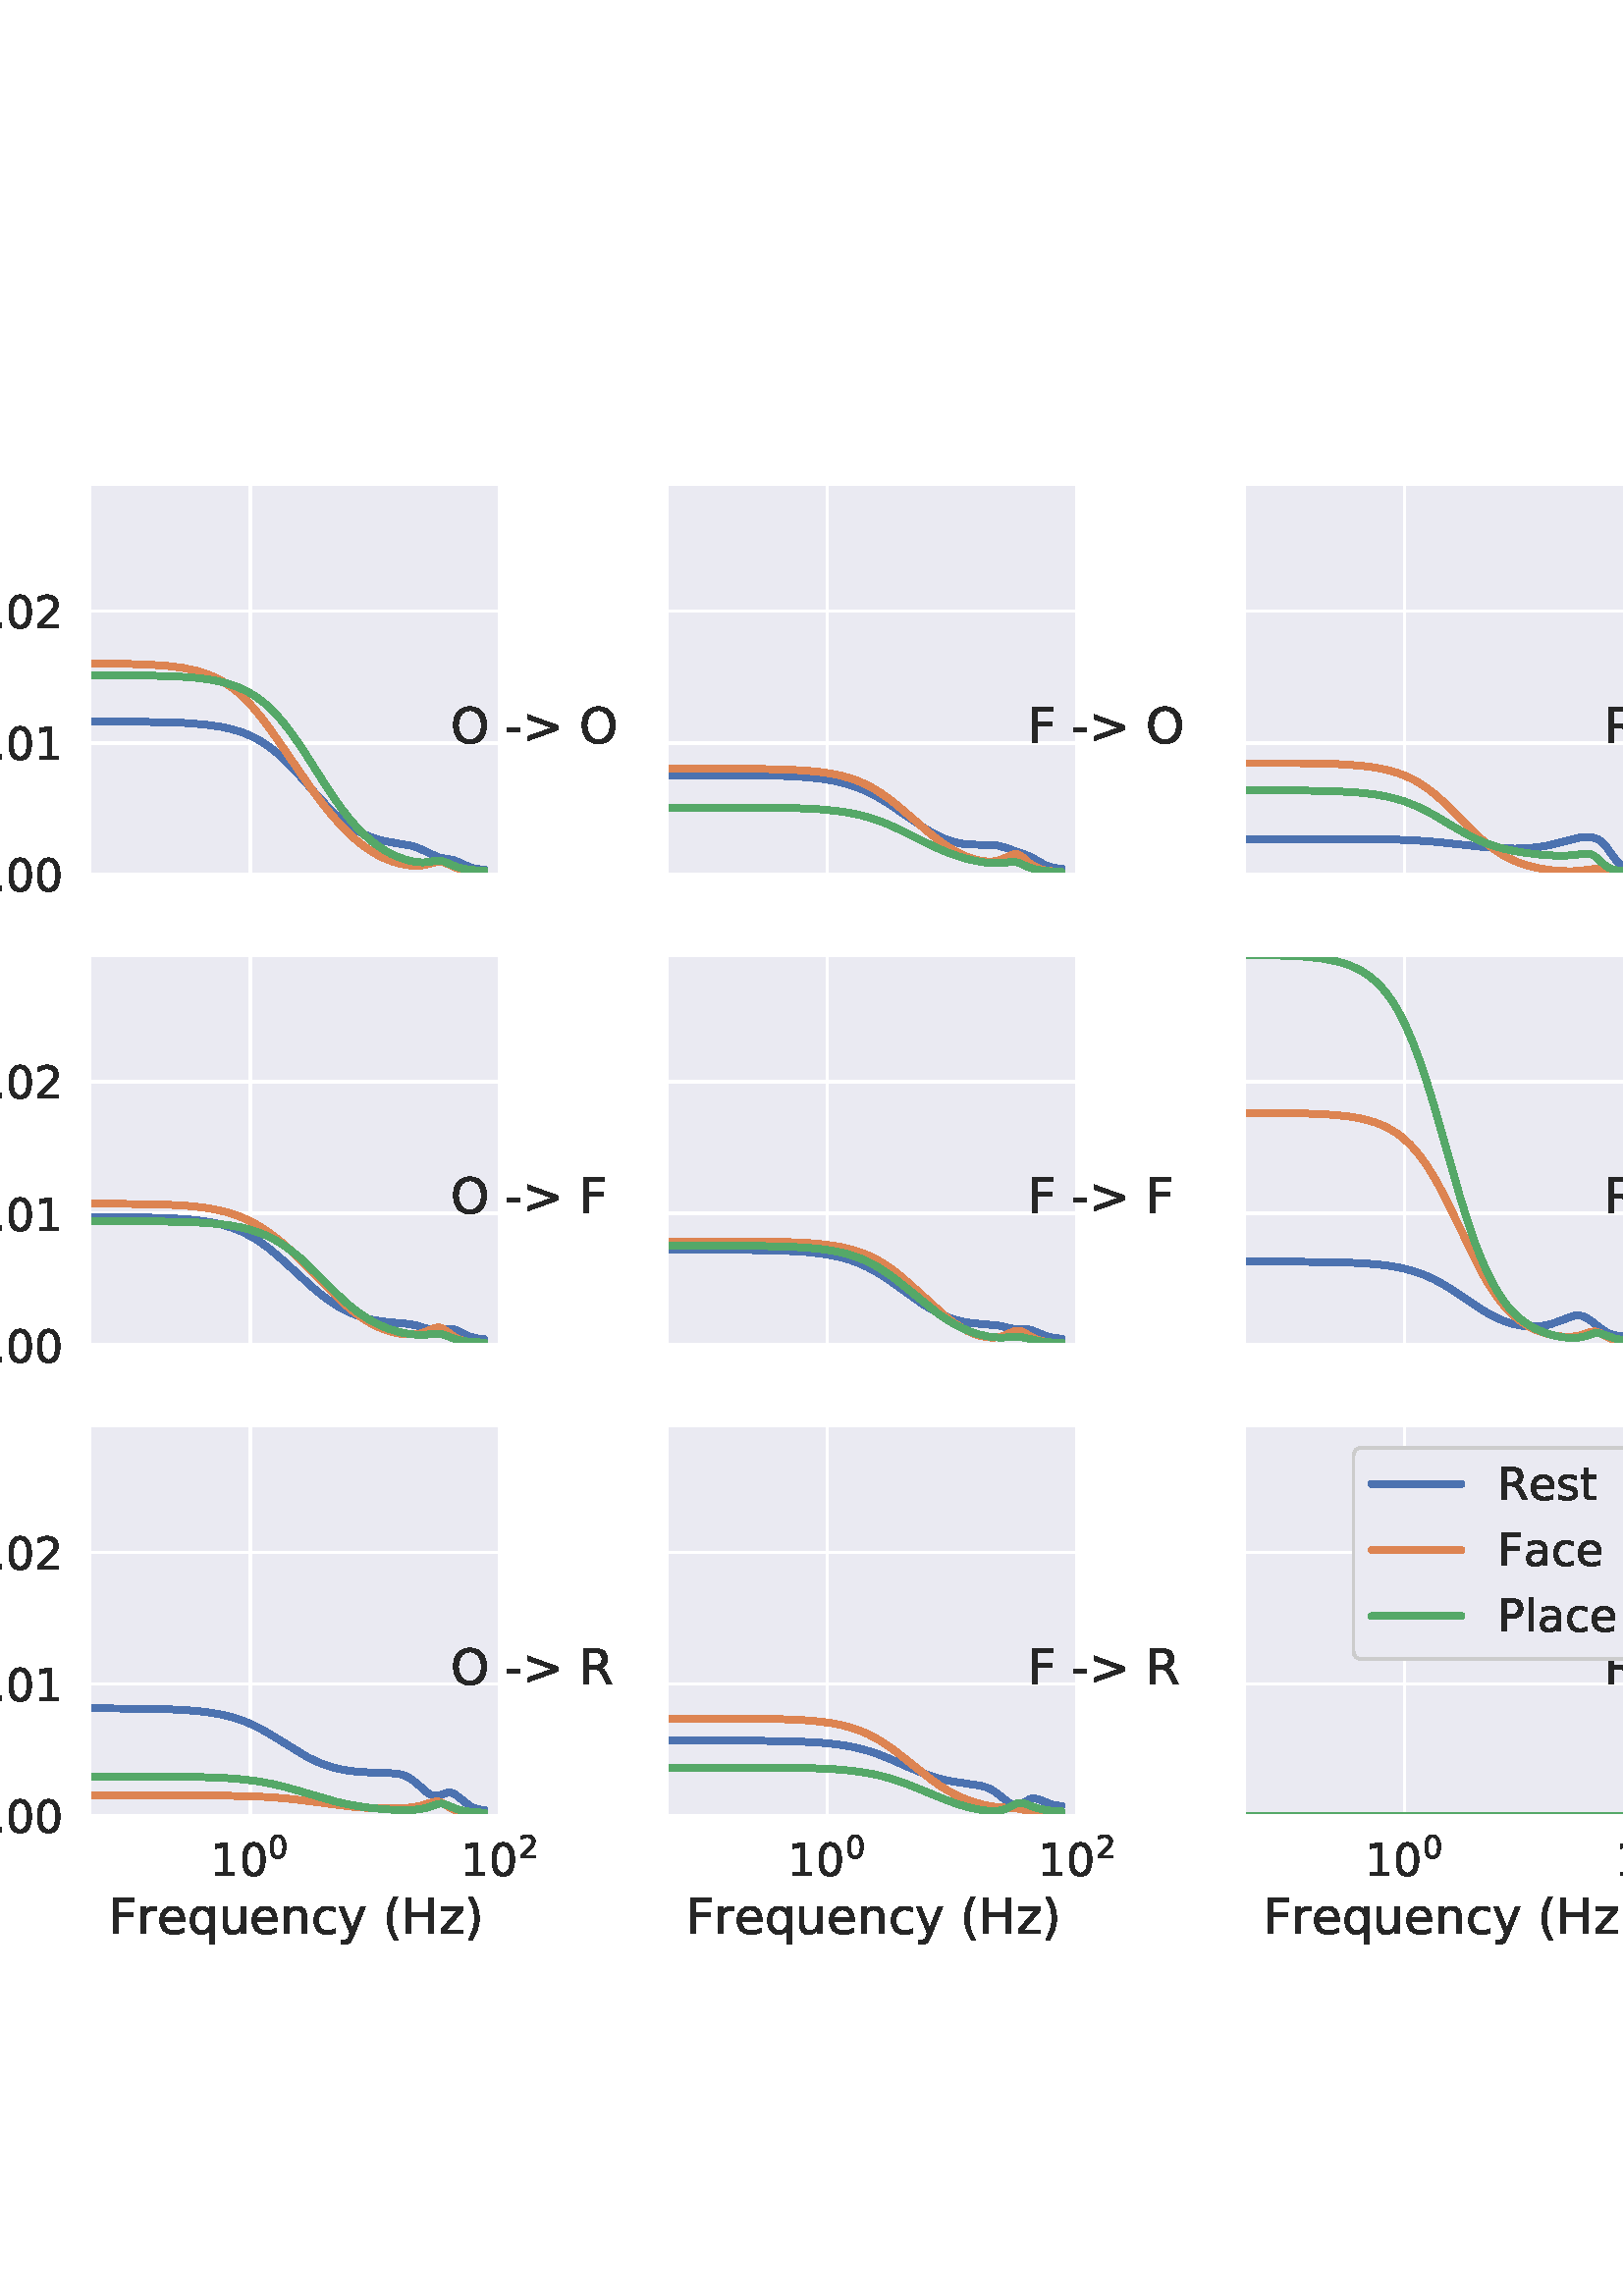 %!PS-Adobe-3.0 EPSF-3.0
%%Orientation: portrait
%%BoundingBox: -54.0 108.0 666.0 684.0
%%EndComments
%%BeginProlog
/mpldict 8 dict def
mpldict begin
/m { moveto } bind def
/l { lineto } bind def
/r { rlineto } bind def
/c { curveto } bind def
/cl { closepath } bind def
/box {
m
1 index 0 r
0 exch r
neg 0 r
cl
} bind def
/clipbox {
box
clip
newpath
} bind def
%!PS-Adobe-3.0 Resource-Font
%%Copyright: Copyright (c) 2003 by Bitstream, Inc. All Rights Reserved. Copyright (c) 2006 by Tavmjong Bah. All Rights Reserved. DejaVu changes are in public domain 
25 dict begin
/_d{bind def}bind def
/_m{moveto}_d
/_l{lineto}_d
/_cl{closepath eofill}_d
/_c{curveto}_d
/_sc{7 -1 roll{setcachedevice}{pop pop pop pop pop pop}ifelse}_d
/_e{exec}_d
/FontName /DejaVuSans def
/PaintType 0 def
/FontMatrix[.001 0 0 .001 0 0]def
/FontBBox[-1021 -463 1793 1232]def
/FontType 3 def
/Encoding [ /space /parenleft /parenright /hyphen /period /zero /one /two /greater /C /F /G /H /O /P /R /S /a /c /e /l /n /p /q /r /s /t /u /y /z ] def
/FontInfo 10 dict dup begin
/FamilyName (DejaVu Sans) def
/FullName (DejaVu Sans) def
/Notice (Copyright (c) 2003 by Bitstream, Inc. All Rights Reserved. Copyright (c) 2006 by Tavmjong Bah. All Rights Reserved. DejaVu changes are in public domain ) def
/Weight (Book) def
/Version (Version 2.35) def
/ItalicAngle 0.0 def
/isFixedPitch false def
/UnderlinePosition -130 def
/UnderlineThickness 90 def
end readonly def
/CharStrings 31 dict dup begin
/.notdef 0 def
/space{318 0 0 0 0 0 _sc
}_d
/parenleft{390 0 86 -131 310 759 _sc
310 759 _m
266 683 234 609 213 536 _c
191 463 181 389 181 314 _c
181 238 191 164 213 91 _c
234 17 266 -56 310 -131 _c
232 -131 _l
183 -54 146 20 122 94 _c
98 168 86 241 86 314 _c
86 386 98 459 122 533 _c
146 607 182 682 232 759 _c
310 759 _l
_cl}_d
/parenright{390 0 80 -131 304 759 _sc
80 759 _m
158 759 _l
206 682 243 607 267 533 _c
291 459 304 386 304 314 _c
304 241 291 168 267 94 _c
243 20 206 -54 158 -131 _c
80 -131 _l
123 -56 155 17 177 91 _c
198 164 209 238 209 314 _c
209 389 198 463 177 536 _c
155 609 123 683 80 759 _c
_cl}_d
/hyphen{361 0 49 234 312 314 _sc
49 314 _m
312 314 _l
312 234 _l
49 234 _l
49 314 _l
_cl}_d
/period{318 0 107 0 210 124 _sc
107 124 _m
210 124 _l
210 0 _l
107 0 _l
107 124 _l
_cl}_d
/zero{636 0 66 -13 570 742 _sc
318 664 _m
267 664 229 639 203 589 _c
177 539 165 464 165 364 _c
165 264 177 189 203 139 _c
229 89 267 64 318 64 _c
369 64 407 89 433 139 _c
458 189 471 264 471 364 _c
471 464 458 539 433 589 _c
407 639 369 664 318 664 _c
318 742 _m
399 742 461 709 505 645 _c
548 580 570 486 570 364 _c
570 241 548 147 505 83 _c
461 19 399 -13 318 -13 _c
236 -13 173 19 130 83 _c
87 147 66 241 66 364 _c
66 486 87 580 130 645 _c
173 709 236 742 318 742 _c
_cl}_d
/one{636 0 110 0 544 729 _sc
124 83 _m
285 83 _l
285 639 _l
110 604 _l
110 694 _l
284 729 _l
383 729 _l
383 83 _l
544 83 _l
544 0 _l
124 0 _l
124 83 _l
_cl}_d
/two{{636 0 73 0 536 742 _sc
192 83 _m
536 83 _l
536 0 _l
73 0 _l
73 83 _l
110 121 161 173 226 239 _c
290 304 331 346 348 365 _c
380 400 402 430 414 455 _c
426 479 433 504 433 528 _c
433 566 419 598 392 622 _c
365 646 330 659 286 659 _c
255 659 222 653 188 643 _c
154 632 117 616 78 594 _c
78 694 _l
118 710 155 722 189 730 _c
223 738 255 742 284 742 _c
}_e{359 742 419 723 464 685 _c
509 647 532 597 532 534 _c
532 504 526 475 515 449 _c
504 422 484 390 454 354 _c
446 344 420 317 376 272 _c
332 227 271 164 192 83 _c
_cl}_e}_d
/greater{838 0 106 46 732 581 _sc
106 492 _m
106 581 _l
732 354 _l
732 273 _l
106 46 _l
106 135 _l
609 313 _l
106 492 _l
_cl}_d
/C{{698 0 56 -13 644 742 _sc
644 673 _m
644 569 _l
610 599 575 622 537 638 _c
499 653 460 661 418 661 _c
334 661 270 635 226 584 _c
182 533 160 460 160 364 _c
160 268 182 194 226 143 _c
270 92 334 67 418 67 _c
460 67 499 74 537 90 _c
575 105 610 128 644 159 _c
644 56 _l
609 32 572 15 534 4 _c
496 -7 455 -13 412 -13 _c
302 -13 215 20 151 87 _c
}_e{87 154 56 246 56 364 _c
56 481 87 573 151 641 _c
215 708 302 742 412 742 _c
456 742 497 736 535 725 _c
573 713 610 696 644 673 _c
_cl}_e}_d
/F{575 0 98 0 517 729 _sc
98 729 _m
517 729 _l
517 646 _l
197 646 _l
197 431 _l
486 431 _l
486 348 _l
197 348 _l
197 0 _l
98 0 _l
98 729 _l
_cl}_d
/G{{775 0 56 -13 693 742 _sc
595 104 _m
595 300 _l
434 300 _l
434 381 _l
693 381 _l
693 68 _l
655 40 613 20 567 7 _c
521 -6 472 -13 420 -13 _c
306 -13 216 20 152 86 _c
88 152 56 245 56 364 _c
56 482 88 575 152 642 _c
216 708 306 742 420 742 _c
467 742 512 736 555 724 _c
598 712 638 695 674 673 _c
674 568 _l
637 598 598 621 557 637 _c
516 653 473 661 428 661 _c
}_e{338 661 271 636 227 586 _c
182 536 160 462 160 364 _c
160 265 182 191 227 141 _c
271 91 338 67 428 67 _c
462 67 493 70 521 76 _c
549 82 573 91 595 104 _c
_cl}_e}_d
/H{752 0 98 0 654 729 _sc
98 729 _m
197 729 _l
197 430 _l
555 430 _l
555 729 _l
654 729 _l
654 0 _l
555 0 _l
555 347 _l
197 347 _l
197 0 _l
98 0 _l
98 729 _l
_cl}_d
/O{787 0 56 -13 731 742 _sc
394 662 _m
322 662 265 635 223 582 _c
181 528 160 456 160 364 _c
160 272 181 199 223 146 _c
265 92 322 66 394 66 _c
465 66 522 92 564 146 _c
606 199 627 272 627 364 _c
627 456 606 528 564 582 _c
522 635 465 662 394 662 _c
394 742 _m
496 742 577 707 639 639 _c
700 571 731 479 731 364 _c
731 248 700 157 639 89 _c
577 21 496 -13 394 -13 _c
291 -13 209 21 148 89 _c
86 157 56 248 56 364 _c
56 479 86 571 148 639 _c
209 707 291 742 394 742 _c
_cl}_d
/P{603 0 98 0 569 729 _sc
197 648 _m
197 374 _l
321 374 _l
367 374 402 385 427 409 _c
452 433 465 467 465 511 _c
465 555 452 588 427 612 _c
402 636 367 648 321 648 _c
197 648 _l
98 729 _m
321 729 _l
402 729 464 710 506 673 _c
548 636 569 582 569 511 _c
569 439 548 384 506 348 _c
464 311 402 293 321 293 _c
197 293 _l
197 0 _l
98 0 _l
98 729 _l
_cl}_d
/R{{695 0 98 0 666 729 _sc
444 342 _m
465 334 486 319 506 296 _c
526 272 546 240 566 199 _c
666 0 _l
560 0 _l
467 187 _l
443 235 419 268 397 284 _c
374 300 343 308 304 308 _c
197 308 _l
197 0 _l
98 0 _l
98 729 _l
321 729 _l
404 729 466 711 507 677 _c
548 642 569 589 569 519 _c
569 473 558 434 537 404 _c
515 374 484 353 444 342 _c
197 648 _m
197 389 _l
321 389 _l
}_e{368 389 404 400 428 422 _c
452 444 465 476 465 519 _c
465 561 452 593 428 615 _c
404 637 368 648 321 648 _c
197 648 _l
_cl}_e}_d
/S{{635 0 66 -13 579 742 _sc
535 705 _m
535 609 _l
497 627 462 640 429 649 _c
395 657 363 662 333 662 _c
279 662 237 651 208 631 _c
179 610 165 580 165 542 _c
165 510 174 485 194 469 _c
213 452 250 439 304 429 _c
364 417 _l
437 403 491 378 526 343 _c
561 307 579 260 579 201 _c
579 130 555 77 508 41 _c
460 5 391 -13 300 -13 _c
265 -13 228 -9 189 -2 _c
}_e{150 5 110 16 69 32 _c
69 134 _l
109 111 148 94 186 83 _c
224 71 262 66 300 66 _c
356 66 399 77 430 99 _c
460 121 476 152 476 194 _c
476 230 465 258 443 278 _c
421 298 385 313 335 323 _c
275 335 _l
201 349 148 372 115 404 _c
82 435 66 478 66 534 _c
66 598 88 649 134 686 _c
179 723 242 742 322 742 _c
356 742 390 739 426 733 _c
461 727 497 717 535 705 _c
}_e{_cl}_e}_d
/a{{613 0 60 -13 522 560 _sc
343 275 _m
270 275 220 266 192 250 _c
164 233 150 205 150 165 _c
150 133 160 107 181 89 _c
202 70 231 61 267 61 _c
317 61 357 78 387 114 _c
417 149 432 196 432 255 _c
432 275 _l
343 275 _l
522 312 _m
522 0 _l
432 0 _l
432 83 _l
411 49 385 25 355 10 _c
325 -5 287 -13 243 -13 _c
187 -13 142 2 109 33 _c
76 64 60 106 60 159 _c
}_e{60 220 80 266 122 298 _c
163 329 224 345 306 345 _c
432 345 _l
432 354 _l
432 395 418 427 391 450 _c
364 472 326 484 277 484 _c
245 484 215 480 185 472 _c
155 464 127 453 100 439 _c
100 522 _l
132 534 164 544 195 550 _c
226 556 256 560 286 560 _c
365 560 424 539 463 498 _c
502 457 522 395 522 312 _c
_cl}_e}_d
/c{{550 0 55 -13 488 560 _sc
488 526 _m
488 442 _l
462 456 437 466 411 473 _c
385 480 360 484 334 484 _c
276 484 230 465 198 428 _c
166 391 150 339 150 273 _c
150 206 166 154 198 117 _c
230 80 276 62 334 62 _c
360 62 385 65 411 72 _c
437 79 462 90 488 104 _c
488 21 _l
462 9 436 0 410 -5 _c
383 -10 354 -13 324 -13 _c
242 -13 176 12 128 64 _c
}_e{79 115 55 185 55 273 _c
55 362 79 432 128 483 _c
177 534 244 560 330 560 _c
358 560 385 557 411 551 _c
437 545 463 537 488 526 _c
_cl}_e}_d
/e{{615 0 55 -13 562 560 _sc
562 296 _m
562 252 _l
149 252 _l
153 190 171 142 205 110 _c
238 78 284 62 344 62 _c
378 62 412 66 444 74 _c
476 82 509 95 541 113 _c
541 28 _l
509 14 476 3 442 -3 _c
408 -9 373 -13 339 -13 _c
251 -13 182 12 131 62 _c
80 112 55 181 55 268 _c
55 357 79 428 127 481 _c
175 533 241 560 323 560 _c
397 560 455 536 498 489 _c
}_e{540 441 562 377 562 296 _c
472 322 _m
471 371 457 410 431 440 _c
404 469 368 484 324 484 _c
274 484 234 469 204 441 _c
174 413 156 373 152 322 _c
472 322 _l
_cl}_e}_d
/l{278 0 94 0 184 760 _sc
94 760 _m
184 760 _l
184 0 _l
94 0 _l
94 760 _l
_cl}_d
/n{634 0 91 0 549 560 _sc
549 330 _m
549 0 _l
459 0 _l
459 327 _l
459 379 448 417 428 443 _c
408 469 378 482 338 482 _c
289 482 251 466 223 435 _c
195 404 181 362 181 309 _c
181 0 _l
91 0 _l
91 547 _l
181 547 _l
181 462 _l
202 494 227 519 257 535 _c
286 551 320 560 358 560 _c
420 560 468 540 500 501 _c
532 462 549 405 549 330 _c
_cl}_d
/p{{635 0 91 -207 580 560 _sc
181 82 _m
181 -207 _l
91 -207 _l
91 547 _l
181 547 _l
181 464 _l
199 496 223 520 252 536 _c
281 552 316 560 356 560 _c
422 560 476 533 518 481 _c
559 428 580 359 580 273 _c
580 187 559 117 518 65 _c
476 13 422 -13 356 -13 _c
316 -13 281 -5 252 10 _c
223 25 199 49 181 82 _c
487 273 _m
487 339 473 390 446 428 _c
418 466 381 485 334 485 _c
}_e{286 485 249 466 222 428 _c
194 390 181 339 181 273 _c
181 207 194 155 222 117 _c
249 79 286 61 334 61 _c
381 61 418 79 446 117 _c
473 155 487 207 487 273 _c
_cl}_e}_d
/q{{635 0 55 -207 544 560 _sc
148 273 _m
148 207 161 155 188 117 _c
215 79 253 61 301 61 _c
348 61 385 79 413 117 _c
440 155 454 207 454 273 _c
454 339 440 390 413 428 _c
385 466 348 485 301 485 _c
253 485 215 466 188 428 _c
161 390 148 339 148 273 _c
454 82 _m
435 49 411 25 382 10 _c
353 -5 319 -13 279 -13 _c
213 -13 159 13 117 65 _c
75 117 55 187 55 273 _c
}_e{55 359 75 428 117 481 _c
159 533 213 560 279 560 _c
319 560 353 552 382 536 _c
411 520 435 496 454 464 _c
454 547 _l
544 547 _l
544 -207 _l
454 -207 _l
454 82 _l
_cl}_e}_d
/r{411 0 91 0 411 560 _sc
411 463 _m
401 469 390 473 378 476 _c
366 478 353 480 339 480 _c
288 480 249 463 222 430 _c
194 397 181 350 181 288 _c
181 0 _l
91 0 _l
91 547 _l
181 547 _l
181 462 _l
199 495 224 520 254 536 _c
284 552 321 560 365 560 _c
371 560 378 559 386 559 _c
393 558 401 557 411 555 _c
411 463 _l
_cl}_d
/s{{521 0 54 -13 472 560 _sc
443 531 _m
443 446 _l
417 458 391 468 364 475 _c
336 481 308 485 279 485 _c
234 485 200 478 178 464 _c
156 450 145 430 145 403 _c
145 382 153 366 169 354 _c
185 342 217 330 265 320 _c
296 313 _l
360 299 405 279 432 255 _c
458 230 472 195 472 151 _c
472 100 452 60 412 31 _c
372 1 316 -13 246 -13 _c
216 -13 186 -10 154 -5 _c
}_e{122 0 89 8 54 20 _c
54 113 _l
87 95 120 82 152 74 _c
184 65 216 61 248 61 _c
290 61 323 68 346 82 _c
368 96 380 117 380 144 _c
380 168 371 187 355 200 _c
339 213 303 226 247 238 _c
216 245 _l
160 257 119 275 95 299 _c
70 323 58 356 58 399 _c
58 450 76 490 112 518 _c
148 546 200 560 268 560 _c
301 560 332 557 362 552 _c
391 547 418 540 443 531 _c
}_e{_cl}_e}_d
/t{392 0 27 0 368 702 _sc
183 702 _m
183 547 _l
368 547 _l
368 477 _l
183 477 _l
183 180 _l
183 135 189 106 201 94 _c
213 81 238 75 276 75 _c
368 75 _l
368 0 _l
276 0 _l
206 0 158 13 132 39 _c
106 65 93 112 93 180 _c
93 477 _l
27 477 _l
27 547 _l
93 547 _l
93 702 _l
183 702 _l
_cl}_d
/u{634 0 85 -13 543 560 _sc
85 216 _m
85 547 _l
175 547 _l
175 219 _l
175 167 185 129 205 103 _c
225 77 255 64 296 64 _c
344 64 383 79 411 110 _c
439 141 453 183 453 237 _c
453 547 _l
543 547 _l
543 0 _l
453 0 _l
453 84 _l
431 50 405 26 377 10 _c
348 -5 315 -13 277 -13 _c
214 -13 166 6 134 45 _c
101 83 85 140 85 216 _c
311 560 _m
311 560 _l
_cl}_d
/y{592 0 30 -207 562 547 _sc
322 -50 _m
296 -114 271 -157 247 -177 _c
223 -197 191 -207 151 -207 _c
79 -207 _l
79 -132 _l
132 -132 _l
156 -132 175 -126 189 -114 _c
203 -102 218 -75 235 -31 _c
251 9 _l
30 547 _l
125 547 _l
296 119 _l
467 547 _l
562 547 _l
322 -50 _l
_cl}_d
/z{525 0 43 0 482 547 _sc
55 547 _m
482 547 _l
482 465 _l
144 72 _l
482 72 _l
482 0 _l
43 0 _l
43 82 _l
381 475 _l
55 475 _l
55 547 _l
_cl}_d
end readonly def

/BuildGlyph
 {exch begin
 CharStrings exch
 2 copy known not{pop /.notdef}if
 true 3 1 roll get exec
 end}_d

/BuildChar {
 1 index /Encoding get exch get
 1 index /BuildGlyph get exec
}_d

FontName currentdict end definefont pop
end
%%EndProlog
mpldict begin
-54 108 translate
720 576 0 0 clipbox
gsave
0 0 m
720 0 l
720 576 l
0 576 l
cl
1.000 setgray
fill
grestore
gsave
86.715 413.31 m
238.477 413.31 l
238.477 556.56 l
86.715 556.56 l
cl
0.918 0.918 0.949 setrgbcolor
fill
grestore
1.000 setlinewidth
1 setlinejoin
1 setlinecap
[] 0 setdash
1.000 setgray
gsave
151.8 143.2 86.72 413.3 clipbox
145.662 413.31 m
145.662 556.56 l
stroke
grestore
gsave
151.8 143.2 86.72 413.3 clipbox
237.324 413.31 m
237.324 556.56 l
stroke
grestore
gsave
151.8 143.2 86.72 413.3 clipbox
86.715 413.31 m
238.477 413.31 l
stroke
grestore
0.150 setgray
/DejaVuSans findfont
16.500 scalefont
setfont
gsave
40.465 407.044 translate
0.0 rotate
0.0 0.0 m /zero glyphshow
10.498 0.0 m /period glyphshow
15.743 0.0 m /zero glyphshow
26.24 0.0 m /zero glyphshow
grestore
1.000 setgray
gsave
151.8 143.2 86.72 413.3 clipbox
86.715 461.609 m
238.477 461.609 l
stroke
grestore
0.150 setgray
gsave
40.465 455.344 translate
0.0 rotate
0.0 0.0 m /zero glyphshow
10.498 0.0 m /period glyphshow
15.743 0.0 m /zero glyphshow
26.24 0.0 m /one glyphshow
grestore
1.000 setgray
gsave
151.8 143.2 86.72 413.3 clipbox
86.715 509.908 m
238.477 509.908 l
stroke
grestore
0.150 setgray
gsave
40.465 503.643 translate
0.0 rotate
0.0 0.0 m /zero glyphshow
10.498 0.0 m /period glyphshow
15.743 0.0 m /zero glyphshow
26.24 0.0 m /two glyphshow
grestore
/DejaVuSans findfont
18.000 scalefont
setfont
gsave
32.715 431.662 translate
90.0 rotate
0.0 0.0 m /S glyphshow
11.426 0.0 m /p glyphshow
22.852 0.0 m /e glyphshow
33.926 0.0 m /c glyphshow
43.822 0.0 m /t glyphshow
50.88 0.0 m /r glyphshow
58.28 0.0 m /a glyphshow
69.311 0.0 m /l glyphshow
74.312 0.0 m /space glyphshow
80.033 0.0 m /G glyphshow
93.981 0.0 m /C glyphshow
grestore
2.500 setlinewidth
0.298 0.447 0.690 setrgbcolor
gsave
151.8 143.2 86.72 413.3 clipbox
-1 469.397 m
107.41 469.302 l
121.206 468.929 l
129.277 468.321 l
135.003 467.502 l
139.444 466.498 l
143.073 465.338 l
146.142 464.055 l
148.799 462.678 l
151.144 461.235 l
154.212 459.003 l
156.87 456.751 l
159.938 453.808 l
163.208 450.341 l
169.382 443.354 l
173.735 438.596 l
176.701 435.657 l
179.549 433.155 l
182.041 431.256 l
184.463 429.675 l
186.991 428.301 l
189.557 427.177 l
192.114 426.303 l
194.878 425.599 l
198.156 425.011 l
204.673 423.92 l
206.673 423.305 l
208.674 422.449 l
214.766 419.605 l
216.373 419.279 l
220.161 418.639 l
221.688 418.036 l
226.54 415.925 l
228.426 415.458 l
230.377 415.204 l
231.579 415.159 l
231.579 415.159 l
stroke
grestore
0.867 0.518 0.322 setrgbcolor
gsave
151.8 143.2 86.72 413.3 clipbox
-1 490.715 m
93.613 490.715 l
107.41 490.379 l
115.48 489.83 l
121.206 489.08 l
125.648 488.15 l
129.277 487.059 l
132.345 485.832 l
135.003 484.492 l
137.347 483.063 l
139.444 481.567 l
141.341 480.026 l
144.667 476.876 l
147.515 473.732 l
150.006 470.674 l
153.241 466.351 l
157.682 459.985 l
168.009 444.991 l
172.26 439.294 l
175.761 434.972 l
179.011 431.317 l
182.041 428.259 l
184.873 425.719 l
187.531 423.626 l
190.189 421.814 l
192.808 420.298 l
195.363 419.069 l
197.946 418.069 l
200.512 417.309 l
203.03 416.79 l
205.411 416.526 l
207.472 416.513 l
209.339 416.719 l
211.155 417.153 l
214.811 418.143 l
215.78 418.092 l
216.786 417.813 l
218.205 417.162 l
221.104 415.81 l
222.986 415.216 l
225.14 414.779 l
227.825 414.47 l
231.067 414.326 l
231.579 414.323 l
231.579 414.323 l
stroke
grestore
0.333 0.659 0.408 setrgbcolor
gsave
151.8 143.2 86.72 413.3 clipbox
-1 486.401 m
93.613 486.401 l
107.41 486.281 l
115.48 486.083 l
121.206 485.808 l
125.648 485.459 l
129.277 485.039 l
132.345 484.551 l
135.003 484.0 l
137.347 483.389 l
141.341 482.009 l
144.667 480.448 l
147.515 478.746 l
150.006 476.94 l
152.22 475.061 l
154.212 473.141 l
156.87 470.233 l
159.214 467.351 l
161.964 463.627 l
165.486 458.425 l
171.479 449.022 l
176.079 441.976 l
179.282 437.447 l
182.041 433.9 l
184.669 430.862 l
187.173 428.293 l
189.717 426.005 l
192.255 424.032 l
194.755 422.375 l
197.304 420.955 l
199.853 419.791 l
202.367 418.881 l
204.823 418.225 l
207.076 417.853 l
209.04 417.748 l
210.882 417.875 l
213.505 418.33 l
214.901 418.444 l
215.994 418.313 l
217.19 417.933 l
219.53 416.88 l
221.656 416.054 l
223.721 415.497 l
226.136 415.083 l
229.076 414.813 l
231.579 414.74 l
231.579 414.74 l
stroke
grestore
1.250 setlinewidth
0 setlinejoin
2 setlinecap
[] 0 setdash
1.000 setgray
gsave
86.715 413.31 m
86.715 556.56 l
stroke
grestore
gsave
238.477 413.31 m
238.477 556.56 l
stroke
grestore
gsave
86.715 413.31 m
238.477 413.31 l
stroke
grestore
gsave
86.715 556.56 m
238.477 556.56 l
stroke
grestore
0.150 setgray
gsave
219.086 461.609 translate
0.0 rotate
0.0 0.0 m /O glyphshow
14.168 0.0 m /space glyphshow
19.89 0.0 m /hyphen glyphshow
26.385 0.0 m /greater glyphshow
41.467 0.0 m /space glyphshow
47.188 0.0 m /O glyphshow
grestore
gsave
219.086 461.609 translate
0.0 rotate
0.0 0.0 m /O glyphshow
14.168 0.0 m /space glyphshow
19.89 0.0 m /hyphen glyphshow
26.385 0.0 m /greater glyphshow
41.467 0.0 m /space glyphshow
47.188 0.0 m /O glyphshow
grestore
gsave
219.086 461.609 translate
0.0 rotate
0.0 0.0 m /O glyphshow
14.168 0.0 m /space glyphshow
19.89 0.0 m /hyphen glyphshow
26.385 0.0 m /greater glyphshow
41.467 0.0 m /space glyphshow
47.188 0.0 m /O glyphshow
grestore
gsave
298.373 413.31 m
450.134 413.31 l
450.134 556.56 l
298.373 556.56 l
cl
0.918 0.918 0.949 setrgbcolor
fill
grestore
1.000 setlinewidth
1 setlinejoin
1 setlinecap
[] 0 setdash
1.000 setgray
gsave
151.8 143.2 298.4 413.3 clipbox
357.319 413.31 m
357.319 556.56 l
stroke
grestore
gsave
151.8 143.2 298.4 413.3 clipbox
448.982 413.31 m
448.982 556.56 l
stroke
grestore
gsave
151.8 143.2 298.4 413.3 clipbox
298.373 413.31 m
450.134 413.31 l
stroke
grestore
gsave
151.8 143.2 298.4 413.3 clipbox
298.373 461.609 m
450.134 461.609 l
stroke
grestore
gsave
151.8 143.2 298.4 413.3 clipbox
298.373 509.908 m
450.134 509.908 l
stroke
grestore
2.500 setlinewidth
0.298 0.447 0.690 setrgbcolor
gsave
151.8 143.2 298.4 413.3 clipbox
-1 449.815 m
327.138 449.736 l
340.934 449.474 l
349.005 449.049 l
354.731 448.479 l
359.172 447.785 l
362.801 446.991 l
365.87 446.119 l
369.34 444.874 l
372.294 443.576 l
375.46 441.934 l
378.695 440.007 l
382.734 437.32 l
393.698 429.827 l
396.733 428.105 l
399.541 426.765 l
402.155 425.766 l
404.601 425.062 l
407.021 424.588 l
409.498 424.324 l
412.353 424.252 l
418.125 424.192 l
420.085 423.876 l
422.207 423.295 l
426.693 421.756 l
431.784 419.884 l
433.473 418.92 l
436.798 416.963 l
438.471 416.285 l
440.197 415.828 l
442.034 415.57 l
443.236 415.521 l
443.236 415.521 l
stroke
grestore
0.867 0.518 0.322 setrgbcolor
gsave
151.8 143.2 298.4 413.3 clipbox
-1 452.2 m
327.138 452.126 l
340.934 451.88 l
349.005 451.477 l
354.731 450.931 l
359.172 450.255 l
362.801 449.469 l
365.87 448.59 l
368.527 447.639 l
371.596 446.288 l
374.253 444.88 l
377.143 443.091 l
380.134 440.965 l
383.531 438.266 l
388.359 434.095 l
395.273 428.121 l
398.83 425.356 l
401.847 423.286 l
404.601 421.658 l
407.259 420.349 l
409.709 419.384 l
412.076 418.686 l
414.275 418.26 l
416.331 418.085 l
418.194 418.148 l
419.834 418.418 l
421.408 418.899 l
423.135 419.671 l
425.45 420.707 l
426.333 420.846 l
427.09 420.747 l
427.863 420.422 l
428.808 419.767 l
431.009 417.847 l
432.53 416.719 l
433.974 415.928 l
435.551 415.326 l
437.406 414.866 l
439.693 414.537 l
442.463 414.369 l
443.236 414.36 l
443.236 414.36 l
stroke
grestore
0.333 0.659 0.408 setrgbcolor
gsave
151.8 143.2 298.4 413.3 clipbox
-1 437.946 m
332.864 437.866 l
346.66 437.614 l
354.731 437.211 l
360.457 436.675 l
364.898 436.034 l
368.527 435.312 l
372.294 434.336 l
376.037 433.113 l
379.666 431.686 l
383.917 429.758 l
390.394 426.523 l
396.933 423.332 l
401.215 421.493 l
405.003 420.108 l
408.522 419.053 l
411.983 418.248 l
415.171 417.731 l
417.988 417.49 l
420.454 417.493 l
422.974 417.728 l
425.545 417.948 l
426.737 417.812 l
427.947 417.433 l
430.052 416.471 l
432.093 415.654 l
434.036 415.127 l
436.363 414.738 l
439.435 414.461 l
443.217 414.347 l
443.236 414.347 l
443.236 414.347 l
stroke
grestore
1.250 setlinewidth
0 setlinejoin
2 setlinecap
[] 0 setdash
1.000 setgray
gsave
298.373 413.31 m
298.373 556.56 l
stroke
grestore
gsave
450.134 413.31 m
450.134 556.56 l
stroke
grestore
gsave
298.373 413.31 m
450.134 413.31 l
stroke
grestore
gsave
298.373 556.56 m
450.134 556.56 l
stroke
grestore
0.150 setgray
gsave
430.744 461.609 translate
0.0 rotate
0.0 0.0 m /F glyphshow
10.354 0.0 m /space glyphshow
16.075 0.0 m /hyphen glyphshow
22.57 0.0 m /greater glyphshow
37.652 0.0 m /space glyphshow
43.374 0.0 m /O glyphshow
grestore
gsave
430.744 461.609 translate
0.0 rotate
0.0 0.0 m /F glyphshow
10.354 0.0 m /space glyphshow
16.075 0.0 m /hyphen glyphshow
22.57 0.0 m /greater glyphshow
37.652 0.0 m /space glyphshow
43.374 0.0 m /O glyphshow
grestore
gsave
430.744 461.609 translate
0.0 rotate
0.0 0.0 m /F glyphshow
10.354 0.0 m /space glyphshow
16.075 0.0 m /hyphen glyphshow
22.57 0.0 m /greater glyphshow
37.652 0.0 m /space glyphshow
43.374 0.0 m /O glyphshow
grestore
gsave
510.03 413.31 m
661.792 413.31 l
661.792 556.56 l
510.03 556.56 l
cl
0.918 0.918 0.949 setrgbcolor
fill
grestore
1.000 setlinewidth
1 setlinejoin
1 setlinecap
[] 0 setdash
1.000 setgray
gsave
151.8 143.2 510 413.3 clipbox
568.977 413.31 m
568.977 556.56 l
stroke
grestore
gsave
151.8 143.2 510 413.3 clipbox
660.639 413.31 m
660.639 556.56 l
stroke
grestore
gsave
151.8 143.2 510 413.3 clipbox
510.03 413.31 m
661.792 413.31 l
stroke
grestore
gsave
151.8 143.2 510 413.3 clipbox
510.03 461.609 m
661.792 461.609 l
stroke
grestore
gsave
151.8 143.2 510 413.3 clipbox
510.03 509.908 m
661.792 509.908 l
stroke
grestore
2.500 setlinewidth
0.298 0.447 0.690 setrgbcolor
gsave
151.8 143.2 510 413.3 clipbox
-1 426.484 m
552.592 426.39 l
564.656 426.177 l
573.321 425.808 l
580.185 425.301 l
588.255 424.454 l
599.708 423.226 l
605.12 422.891 l
609.75 422.822 l
613.965 422.979 l
617.695 423.337 l
621.049 423.876 l
624.374 424.638 l
633.412 426.894 l
635.526 427.035 l
637.39 426.946 l
638.792 426.671 l
639.895 426.239 l
640.902 425.606 l
641.897 424.711 l
643.023 423.386 l
644.907 420.749 l
646.687 418.411 l
647.966 417.088 l
649.194 416.13 l
650.472 415.417 l
651.855 414.907 l
653.359 414.59 l
654.894 414.482 l
654.894 414.482 l
stroke
grestore
0.867 0.518 0.322 setrgbcolor
gsave
151.8 143.2 510 413.3 clipbox
-1 454.216 m
530.725 454.132 l
544.521 453.801 l
552.592 453.262 l
558.318 452.53 l
562.759 451.628 l
566.388 450.58 l
569.457 449.413 l
572.114 448.155 l
574.459 446.831 l
577.527 444.775 l
580.185 442.696 l
583.253 439.982 l
587.118 436.204 l
595.954 427.379 l
599.076 424.654 l
601.774 422.586 l
604.396 420.851 l
606.931 419.429 l
609.562 418.203 l
612.385 417.141 l
615.429 416.248 l
618.678 415.536 l
622.287 414.982 l
626.099 414.626 l
629.714 414.505 l
632.713 414.618 l
635.319 414.939 l
638.748 415.387 l
640.182 415.298 l
642.157 414.917 l
645.508 414.288 l
648.509 413.981 l
652.61 413.799 l
654.894 413.774 l
654.894 413.774 l
stroke
grestore
0.333 0.659 0.408 setrgbcolor
gsave
151.8 143.2 510 413.3 clipbox
-1 444.217 m
530.725 444.138 l
544.521 443.825 l
552.592 443.322 l
558.318 442.653 l
562.759 441.847 l
566.388 440.938 l
569.457 439.956 l
573.321 438.415 l
576.556 436.863 l
580.185 434.88 l
587.118 430.739 l
591.792 428.075 l
595.575 426.191 l
598.752 424.85 l
602.052 423.697 l
605.589 422.71 l
609.371 421.894 l
613.659 421.203 l
618.678 420.628 l
623.641 420.28 l
627.533 420.218 l
630.524 420.383 l
633.583 420.789 l
635.832 421.022 l
636.916 420.91 l
637.807 420.6 l
638.704 420.053 l
639.854 419.063 l
642.558 416.632 l
643.818 415.856 l
645.162 415.29 l
646.775 414.86 l
648.907 414.536 l
651.945 414.317 l
654.894 414.254 l
654.894 414.254 l
stroke
grestore
1.250 setlinewidth
0 setlinejoin
2 setlinecap
[] 0 setdash
1.000 setgray
gsave
510.03 413.31 m
510.03 556.56 l
stroke
grestore
gsave
661.792 413.31 m
661.792 556.56 l
stroke
grestore
gsave
510.03 413.31 m
661.792 413.31 l
stroke
grestore
gsave
510.03 556.56 m
661.792 556.56 l
stroke
grestore
0.150 setgray
gsave
642.401 461.609 translate
0.0 rotate
0.0 0.0 m /R glyphshow
12.507 0.0 m /space glyphshow
18.229 0.0 m /hyphen glyphshow
24.724 0.0 m /greater glyphshow
39.806 0.0 m /space glyphshow
45.527 0.0 m /O glyphshow
grestore
gsave
642.401 461.609 translate
0.0 rotate
0.0 0.0 m /R glyphshow
12.507 0.0 m /space glyphshow
18.229 0.0 m /hyphen glyphshow
24.724 0.0 m /greater glyphshow
39.806 0.0 m /space glyphshow
45.527 0.0 m /O glyphshow
grestore
gsave
642.401 461.609 translate
0.0 rotate
0.0 0.0 m /R glyphshow
12.507 0.0 m /space glyphshow
18.229 0.0 m /hyphen glyphshow
24.724 0.0 m /greater glyphshow
39.806 0.0 m /space glyphshow
45.527 0.0 m /O glyphshow
grestore
gsave
86.715 240.72 m
238.477 240.72 l
238.477 383.97 l
86.715 383.97 l
cl
0.918 0.918 0.949 setrgbcolor
fill
grestore
1.000 setlinewidth
1 setlinejoin
1 setlinecap
[] 0 setdash
1.000 setgray
gsave
151.8 143.2 86.72 240.7 clipbox
145.662 240.72 m
145.662 383.97 l
stroke
grestore
gsave
151.8 143.2 86.72 240.7 clipbox
237.324 240.72 m
237.324 383.97 l
stroke
grestore
gsave
151.8 143.2 86.72 240.7 clipbox
86.715 240.72 m
238.477 240.72 l
stroke
grestore
0.150 setgray
/DejaVuSans findfont
16.500 scalefont
setfont
gsave
40.465 234.454 translate
0.0 rotate
0.0 0.0 m /zero glyphshow
10.498 0.0 m /period glyphshow
15.743 0.0 m /zero glyphshow
26.24 0.0 m /zero glyphshow
grestore
1.000 setgray
gsave
151.8 143.2 86.72 240.7 clipbox
86.715 289.019 m
238.477 289.019 l
stroke
grestore
0.150 setgray
gsave
40.465 282.754 translate
0.0 rotate
0.0 0.0 m /zero glyphshow
10.498 0.0 m /period glyphshow
15.743 0.0 m /zero glyphshow
26.24 0.0 m /one glyphshow
grestore
1.000 setgray
gsave
151.8 143.2 86.72 240.7 clipbox
86.715 337.318 m
238.477 337.318 l
stroke
grestore
0.150 setgray
gsave
40.465 331.053 translate
0.0 rotate
0.0 0.0 m /zero glyphshow
10.498 0.0 m /period glyphshow
15.743 0.0 m /zero glyphshow
26.24 0.0 m /two glyphshow
grestore
/DejaVuSans findfont
18.000 scalefont
setfont
gsave
32.715 259.072 translate
90.0 rotate
0.0 0.0 m /S glyphshow
11.426 0.0 m /p glyphshow
22.852 0.0 m /e glyphshow
33.926 0.0 m /c glyphshow
43.822 0.0 m /t glyphshow
50.88 0.0 m /r glyphshow
58.28 0.0 m /a glyphshow
69.311 0.0 m /l glyphshow
74.312 0.0 m /space glyphshow
80.033 0.0 m /G glyphshow
93.981 0.0 m /C glyphshow
grestore
2.500 setlinewidth
0.298 0.447 0.690 setrgbcolor
gsave
151.8 143.2 86.72 240.7 clipbox
-1 287.671 m
93.613 287.671 l
107.41 287.533 l
115.48 287.306 l
121.206 286.993 l
125.648 286.599 l
129.277 286.13 l
132.345 285.593 l
135.003 284.996 l
139.444 283.65 l
143.073 282.153 l
146.142 280.563 l
148.799 278.929 l
152.22 276.479 l
156.023 273.353 l
160.637 269.174 l
168.477 261.982 l
171.873 259.163 l
175.108 256.774 l
177.89 254.987 l
180.584 253.504 l
183.398 252.215 l
186.247 251.167 l
189.07 250.363 l
192.114 249.727 l
195.483 249.255 l
200.232 248.846 l
204.141 248.434 l
206.536 247.955 l
209.22 247.171 l
212.159 246.353 l
213.697 246.159 l
215.169 246.201 l
217.11 246.513 l
218.842 246.721 l
219.953 246.631 l
221.071 246.312 l
222.532 245.641 l
226.008 243.972 l
227.801 243.406 l
229.641 243.059 l
231.501 242.932 l
231.579 242.931 l
231.579 242.931 l
stroke
grestore
0.867 0.518 0.322 setrgbcolor
gsave
151.8 143.2 86.72 240.7 clipbox
-1 292.575 m
93.613 292.575 l
107.41 292.442 l
115.48 292.223 l
121.206 291.922 l
125.648 291.546 l
129.277 291.102 l
132.345 290.596 l
137.347 289.432 l
141.341 288.117 l
144.667 286.706 l
147.515 285.245 l
150.006 283.768 l
153.241 281.572 l
156.87 278.753 l
160.637 275.465 l
164.38 271.892 l
169.819 266.336 l
177.599 258.379 l
181.081 255.149 l
184.044 252.686 l
186.807 250.67 l
189.396 249.045 l
191.973 247.685 l
194.506 246.596 l
197.085 245.732 l
199.66 245.11 l
202.112 244.746 l
204.447 244.626 l
206.536 244.741 l
208.365 245.061 l
210.097 245.591 l
212.159 246.48 l
213.84 247.133 l
214.766 247.256 l
215.564 247.134 l
216.373 246.781 l
217.429 246.054 l
220.739 243.606 l
222.193 242.905 l
223.807 242.378 l
225.775 241.978 l
228.312 241.699 l
231.462 241.582 l
231.579 241.582 l
231.579 241.582 l
stroke
grestore
0.333 0.659 0.408 setrgbcolor
gsave
151.8 143.2 86.72 240.7 clipbox
-1 286.199 m
107.41 286.143 l
121.206 285.923 l
129.277 285.563 l
135.003 285.073 l
139.444 284.464 l
143.073 283.751 l
146.142 282.95 l
148.799 282.074 l
152.22 280.653 l
155.138 279.144 l
157.682 277.585 l
160.637 275.484 l
163.803 272.897 l
167.037 269.945 l
171.479 265.553 l
178.737 258.339 l
182.041 255.377 l
185.075 252.955 l
187.884 251.001 l
190.65 249.353 l
193.346 248.002 l
196.185 246.834 l
199.072 245.893 l
202.026 245.17 l
204.897 244.699 l
207.537 244.49 l
209.924 244.525 l
212.968 244.828 l
214.72 244.885 l
215.994 244.697 l
217.39 244.251 l
221.847 242.661 l
224.064 242.217 l
226.839 241.9 l
230.377 241.727 l
231.579 241.714 l
231.579 241.714 l
stroke
grestore
1.250 setlinewidth
0 setlinejoin
2 setlinecap
[] 0 setdash
1.000 setgray
gsave
86.715 240.72 m
86.715 383.97 l
stroke
grestore
gsave
238.477 240.72 m
238.477 383.97 l
stroke
grestore
gsave
86.715 240.72 m
238.477 240.72 l
stroke
grestore
gsave
86.715 383.97 m
238.477 383.97 l
stroke
grestore
0.150 setgray
gsave
219.086 289.019 translate
0.0 rotate
0.0 0.0 m /O glyphshow
14.168 0.0 m /space glyphshow
19.89 0.0 m /hyphen glyphshow
26.385 0.0 m /greater glyphshow
41.467 0.0 m /space glyphshow
47.188 0.0 m /F glyphshow
grestore
gsave
219.086 289.019 translate
0.0 rotate
0.0 0.0 m /O glyphshow
14.168 0.0 m /space glyphshow
19.89 0.0 m /hyphen glyphshow
26.385 0.0 m /greater glyphshow
41.467 0.0 m /space glyphshow
47.188 0.0 m /F glyphshow
grestore
gsave
219.086 289.019 translate
0.0 rotate
0.0 0.0 m /O glyphshow
14.168 0.0 m /space glyphshow
19.89 0.0 m /hyphen glyphshow
26.385 0.0 m /greater glyphshow
41.467 0.0 m /space glyphshow
47.188 0.0 m /F glyphshow
grestore
gsave
298.373 240.72 m
450.134 240.72 l
450.134 383.97 l
298.373 383.97 l
cl
0.918 0.918 0.949 setrgbcolor
fill
grestore
1.000 setlinewidth
1 setlinejoin
1 setlinecap
[] 0 setdash
1.000 setgray
gsave
151.8 143.2 298.4 240.7 clipbox
357.319 240.72 m
357.319 383.97 l
stroke
grestore
gsave
151.8 143.2 298.4 240.7 clipbox
448.982 240.72 m
448.982 383.97 l
stroke
grestore
gsave
151.8 143.2 298.4 240.7 clipbox
298.373 240.72 m
450.134 240.72 l
stroke
grestore
gsave
151.8 143.2 298.4 240.7 clipbox
298.373 289.019 m
450.134 289.019 l
stroke
grestore
gsave
151.8 143.2 298.4 240.7 clipbox
298.373 337.318 m
450.134 337.318 l
stroke
grestore
2.500 setlinewidth
0.298 0.447 0.690 setrgbcolor
gsave
151.8 143.2 298.4 240.7 clipbox
-1 275.702 m
327.138 275.621 l
340.934 275.354 l
349.005 274.919 l
354.731 274.334 l
359.172 273.619 l
362.801 272.797 l
365.87 271.89 l
369.34 270.588 l
372.294 269.225 l
375.46 267.496 l
378.695 265.465 l
382.734 262.641 l
392.492 255.68 l
395.701 253.735 l
398.648 252.212 l
401.375 251.045 l
404.191 250.088 l
407.021 249.369 l
409.917 248.866 l
413.25 248.525 l
420.022 247.921 l
422.539 247.371 l
425.592 246.718 l
427.308 246.603 l
431.188 246.47 l
432.597 246.093 l
434.524 245.311 l
437.588 244.087 l
439.599 243.541 l
441.596 243.23 l
443.236 243.147 l
443.236 243.147 l
stroke
grestore
0.867 0.518 0.322 setrgbcolor
gsave
151.8 143.2 298.4 240.7 clipbox
-1 278.822 m
332.864 278.712 l
344.003 278.474 l
351.102 278.112 l
356.324 277.636 l
360.457 277.056 l
363.877 276.384 l
366.796 275.632 l
370.121 274.53 l
372.969 273.341 l
376.037 271.773 l
378.695 270.16 l
381.477 268.217 l
384.668 265.688 l
388.359 262.445 l
401.215 250.811 l
404.052 248.706 l
406.658 247.046 l
409.07 245.768 l
411.414 244.777 l
413.598 244.089 l
415.721 243.654 l
417.639 243.485 l
419.388 243.553 l
420.937 243.829 l
422.484 244.336 l
424.426 245.239 l
426.058 245.916 l
427.003 246.067 l
427.863 245.975 l
428.808 245.635 l
430.165 244.876 l
432.86 243.35 l
434.554 242.675 l
436.445 242.167 l
438.717 241.797 l
441.511 241.575 l
443.236 241.537 l
443.236 241.537 l
stroke
grestore
0.333 0.659 0.408 setrgbcolor
gsave
151.8 143.2 298.4 240.7 clipbox
-1 277.228 m
327.138 277.157 l
340.934 276.921 l
349.005 276.537 l
354.731 276.015 l
359.172 275.371 l
362.801 274.622 l
365.87 273.786 l
369.34 272.568 l
372.294 271.27 l
375.46 269.587 l
378.695 267.554 l
381.905 265.251 l
385.745 262.208 l
397.904 252.323 l
401.215 250.051 l
404.191 248.276 l
407.021 246.843 l
409.813 245.678 l
412.627 244.749 l
415.409 244.069 l
418.057 243.648 l
420.515 243.482 l
422.812 243.551 l
427.566 243.811 l
429.087 243.543 l
435.75 242.066 l
438.935 241.766 l
442.804 241.63 l
443.236 241.628 l
443.236 241.628 l
stroke
grestore
1.250 setlinewidth
0 setlinejoin
2 setlinecap
[] 0 setdash
1.000 setgray
gsave
298.373 240.72 m
298.373 383.97 l
stroke
grestore
gsave
450.134 240.72 m
450.134 383.97 l
stroke
grestore
gsave
298.373 240.72 m
450.134 240.72 l
stroke
grestore
gsave
298.373 383.97 m
450.134 383.97 l
stroke
grestore
0.150 setgray
gsave
430.744 289.019 translate
0.0 rotate
0.0 0.0 m /F glyphshow
10.354 0.0 m /space glyphshow
16.075 0.0 m /hyphen glyphshow
22.57 0.0 m /greater glyphshow
37.652 0.0 m /space glyphshow
43.374 0.0 m /F glyphshow
grestore
gsave
430.744 289.019 translate
0.0 rotate
0.0 0.0 m /F glyphshow
10.354 0.0 m /space glyphshow
16.075 0.0 m /hyphen glyphshow
22.57 0.0 m /greater glyphshow
37.652 0.0 m /space glyphshow
43.374 0.0 m /F glyphshow
grestore
gsave
430.744 289.019 translate
0.0 rotate
0.0 0.0 m /F glyphshow
10.354 0.0 m /space glyphshow
16.075 0.0 m /hyphen glyphshow
22.57 0.0 m /greater glyphshow
37.652 0.0 m /space glyphshow
43.374 0.0 m /F glyphshow
grestore
gsave
510.03 240.72 m
661.792 240.72 l
661.792 383.97 l
510.03 383.97 l
cl
0.918 0.918 0.949 setrgbcolor
fill
grestore
1.000 setlinewidth
1 setlinejoin
1 setlinecap
[] 0 setdash
1.000 setgray
gsave
151.8 143.2 510 240.7 clipbox
568.977 240.72 m
568.977 383.97 l
stroke
grestore
gsave
151.8 143.2 510 240.7 clipbox
660.639 240.72 m
660.639 383.97 l
stroke
grestore
gsave
151.8 143.2 510 240.7 clipbox
510.03 240.72 m
661.792 240.72 l
stroke
grestore
gsave
151.8 143.2 510 240.7 clipbox
510.03 289.019 m
661.792 289.019 l
stroke
grestore
gsave
151.8 143.2 510 240.7 clipbox
510.03 337.318 m
661.792 337.318 l
stroke
grestore
2.500 setlinewidth
0.298 0.447 0.690 setrgbcolor
gsave
151.8 143.2 510 240.7 clipbox
-1 271.338 m
530.725 271.292 l
544.521 271.109 l
552.592 270.811 l
558.318 270.403 l
562.759 269.898 l
566.388 269.305 l
569.457 268.638 l
573.321 267.528 l
576.556 266.326 l
579.338 265.074 l
582.529 263.386 l
585.911 261.335 l
590.844 258.028 l
597.05 253.886 l
600.32 251.965 l
603.128 250.552 l
605.819 249.436 l
608.39 248.6 l
611.023 247.986 l
613.504 247.638 l
615.986 247.521 l
618.315 247.633 l
620.619 247.971 l
622.879 248.532 l
625.341 249.386 l
630.917 251.449 l
632.234 251.621 l
633.412 251.552 l
634.524 251.268 l
635.731 250.72 l
637.107 249.838 l
639.181 248.201 l
641.747 246.227 l
643.268 245.347 l
644.746 244.754 l
646.48 244.31 l
649.038 243.909 l
652.544 243.586 l
654.894 243.514 l
654.894 243.514 l
stroke
grestore
0.867 0.518 0.322 setrgbcolor
gsave
151.8 143.2 510 240.7 clipbox
-1 325.913 m
516.928 325.912 l
530.725 325.735 l
538.795 325.442 l
544.521 325.035 l
548.963 324.518 l
552.592 323.894 l
555.66 323.169 l
558.318 322.348 l
560.662 321.438 l
562.759 320.444 l
564.656 319.373 l
566.388 318.234 l
567.982 317.032 l
570.83 314.473 l
573.321 311.751 l
575.535 308.922 l
577.527 306.033 l
580.185 301.681 l
582.529 297.405 l
585.911 290.666 l
596.691 268.504 l
599.394 263.753 l
601.774 260.04 l
603.899 257.118 l
606.046 254.539 l
608.188 252.326 l
610.306 250.465 l
612.385 248.924 l
614.564 247.581 l
616.793 246.46 l
619.152 245.517 l
621.678 244.75 l
624.284 244.193 l
626.829 243.871 l
629.226 243.788 l
631.302 243.928 l
633.182 244.274 l
635.11 244.869 l
637.761 245.702 l
638.748 245.743 l
639.646 245.557 l
640.705 245.098 l
645.414 242.758 l
647.265 242.26 l
649.527 241.892 l
652.435 241.653 l
654.894 241.592 l
654.894 241.592 l
stroke
grestore
0.333 0.659 0.408 setrgbcolor
gsave
151.8 143.2 510 240.7 clipbox
-1 383.808 m
516.928 383.806 l
530.725 383.317 l
538.795 382.509 l
544.521 381.394 l
548.963 379.985 l
552.592 378.302 l
555.66 376.365 l
558.318 374.197 l
560.662 371.823 l
562.759 369.268 l
564.656 366.559 l
566.388 363.72 l
567.982 360.778 l
569.457 357.756 l
572.114 351.561 l
574.459 345.294 l
576.556 339.085 l
579.338 330.093 l
583.253 316.449 l
589.332 295.107 l
592.25 285.732 l
594.794 278.352 l
597.05 272.523 l
599.076 267.883 l
601.205 263.607 l
603.128 260.25 l
605.12 257.24 l
606.931 254.882 l
608.789 252.798 l
610.846 250.841 l
612.872 249.227 l
615.001 247.819 l
617.185 246.635 l
619.615 245.575 l
622.187 244.702 l
624.908 244.015 l
627.609 243.557 l
630.123 243.353 l
632.234 243.402 l
634.031 243.669 l
635.782 244.166 l
638.835 245.108 l
639.854 245.139 l
640.941 244.94 l
642.522 244.392 l
645.694 243.276 l
647.938 242.753 l
650.544 242.382 l
653.588 242.177 l
654.894 242.155 l
654.894 242.155 l
stroke
grestore
1.250 setlinewidth
0 setlinejoin
2 setlinecap
[] 0 setdash
1.000 setgray
gsave
510.03 240.72 m
510.03 383.97 l
stroke
grestore
gsave
661.792 240.72 m
661.792 383.97 l
stroke
grestore
gsave
510.03 240.72 m
661.792 240.72 l
stroke
grestore
gsave
510.03 383.97 m
661.792 383.97 l
stroke
grestore
0.150 setgray
gsave
642.401 289.019 translate
0.0 rotate
0.0 0.0 m /R glyphshow
12.507 0.0 m /space glyphshow
18.229 0.0 m /hyphen glyphshow
24.724 0.0 m /greater glyphshow
39.806 0.0 m /space glyphshow
45.527 0.0 m /F glyphshow
grestore
gsave
642.401 289.019 translate
0.0 rotate
0.0 0.0 m /R glyphshow
12.507 0.0 m /space glyphshow
18.229 0.0 m /hyphen glyphshow
24.724 0.0 m /greater glyphshow
39.806 0.0 m /space glyphshow
45.527 0.0 m /F glyphshow
grestore
gsave
642.401 289.019 translate
0.0 rotate
0.0 0.0 m /R glyphshow
12.507 0.0 m /space glyphshow
18.229 0.0 m /hyphen glyphshow
24.724 0.0 m /greater glyphshow
39.806 0.0 m /space glyphshow
45.527 0.0 m /F glyphshow
grestore
gsave
86.715 68.13 m
238.477 68.13 l
238.477 211.38 l
86.715 211.38 l
cl
0.918 0.918 0.949 setrgbcolor
fill
grestore
1.000 setlinewidth
1 setlinejoin
1 setlinecap
[] 0 setdash
1.000 setgray
gsave
151.8 143.2 86.72 68.13 clipbox
145.662 68.13 m
145.662 211.38 l
stroke
grestore
0.150 setgray
gsave
131.162 46.068 translate
0.0 rotate
/DejaVuSans findfont
16.5 scalefont
setfont
0.0 0.103 moveto
/one glyphshow

10.498 0.103 moveto
/zero glyphshow

/DejaVuSans findfont
11.55 scalefont
setfont
21.154 6.425 moveto
/zero glyphshow


grestore
1.000 setgray
gsave
151.8 143.2 86.72 68.13 clipbox
237.324 68.13 m
237.324 211.38 l
stroke
grestore
0.150 setgray
gsave
222.824 46.068 translate
0.0 rotate
/DejaVuSans findfont
16.5 scalefont
setfont
0.0 0.103 moveto
/one glyphshow

10.498 0.103 moveto
/zero glyphshow

/DejaVuSans findfont
11.55 scalefont
setfont
21.154 6.425 moveto
/two glyphshow


grestore
gsave
93.869 24.958 translate
0.0 rotate
0.0 0.0 m /F glyphshow
10.338 0.0 m /r glyphshow
17.738 0.0 m /e glyphshow
28.812 0.0 m /q glyphshow
40.238 0.0 m /u glyphshow
51.646 0.0 m /e glyphshow
62.721 0.0 m /n glyphshow
74.129 0.0 m /c glyphshow
84.025 0.0 m /y glyphshow
94.678 0.0 m /space glyphshow
100.399 0.0 m /parenleft glyphshow
107.422 0.0 m /H glyphshow
120.957 0.0 m /z glyphshow
130.405 0.0 m /parenright glyphshow
grestore
1.000 setgray
gsave
151.8 143.2 86.72 68.13 clipbox
86.715 68.13 m
238.477 68.13 l
stroke
grestore
0.150 setgray
/DejaVuSans findfont
16.500 scalefont
setfont
gsave
40.465 61.864 translate
0.0 rotate
0.0 0.0 m /zero glyphshow
10.498 0.0 m /period glyphshow
15.743 0.0 m /zero glyphshow
26.24 0.0 m /zero glyphshow
grestore
1.000 setgray
gsave
151.8 143.2 86.72 68.13 clipbox
86.715 116.429 m
238.477 116.429 l
stroke
grestore
0.150 setgray
gsave
40.465 110.164 translate
0.0 rotate
0.0 0.0 m /zero glyphshow
10.498 0.0 m /period glyphshow
15.743 0.0 m /zero glyphshow
26.24 0.0 m /one glyphshow
grestore
1.000 setgray
gsave
151.8 143.2 86.72 68.13 clipbox
86.715 164.728 m
238.477 164.728 l
stroke
grestore
0.150 setgray
gsave
40.465 158.463 translate
0.0 rotate
0.0 0.0 m /zero glyphshow
10.498 0.0 m /period glyphshow
15.743 0.0 m /zero glyphshow
26.24 0.0 m /two glyphshow
grestore
/DejaVuSans findfont
18.000 scalefont
setfont
gsave
32.715 86.482 translate
90.0 rotate
0.0 0.0 m /S glyphshow
11.426 0.0 m /p glyphshow
22.852 0.0 m /e glyphshow
33.926 0.0 m /c glyphshow
43.822 0.0 m /t glyphshow
50.88 0.0 m /r glyphshow
58.28 0.0 m /a glyphshow
69.311 0.0 m /l glyphshow
74.312 0.0 m /space glyphshow
80.033 0.0 m /G glyphshow
93.981 0.0 m /C glyphshow
grestore
2.500 setlinewidth
0.298 0.447 0.690 setrgbcolor
gsave
151.8 143.2 86.72 68.13 clipbox
-1 107.487 m
93.613 107.487 l
107.41 107.372 l
115.48 107.182 l
121.206 106.922 l
125.648 106.595 l
129.277 106.206 l
135.003 105.271 l
139.444 104.17 l
143.073 102.959 l
146.142 101.688 l
150.006 99.761 l
154.212 97.312 l
166.534 89.75 l
169.819 88.125 l
172.639 86.961 l
175.761 85.93 l
178.737 85.186 l
182.041 84.604 l
185.474 84.228 l
189.557 84.013 l
199.171 83.635 l
201.059 83.255 l
202.618 82.725 l
204.063 82.002 l
205.555 80.997 l
207.275 79.551 l
210.772 76.523 l
211.952 75.843 l
212.968 75.51 l
213.934 75.427 l
214.946 75.568 l
216.289 76.0 l
218.129 76.57 l
219.062 76.611 l
219.918 76.417 l
220.806 75.981 l
221.942 75.151 l
226.212 71.772 l
227.66 71.049 l
229.12 70.565 l
230.623 70.3 l
231.579 70.251 l
231.579 70.251 l
stroke
grestore
0.867 0.518 0.322 setrgbcolor
gsave
151.8 143.2 86.72 68.13 clipbox
-1 75.61 m
135.003 75.508 l
146.142 75.28 l
153.241 74.934 l
159.938 74.368 l
166.534 73.57 l
182.731 71.483 l
188.738 71.015 l
194.506 70.793 l
199.564 70.812 l
203.434 71.034 l
206.399 71.417 l
208.858 71.959 l
211.637 72.828 l
213.409 73.292 l
214.446 73.345 l
215.389 73.167 l
216.373 72.747 l
217.86 71.83 l
220.057 70.514 l
221.624 69.853 l
223.342 69.378 l
225.486 69.026 l
228.38 68.79 l
231.579 68.711 l
231.579 68.711 l
stroke
grestore
0.333 0.659 0.408 setrgbcolor
gsave
151.8 143.2 86.72 68.13 clipbox
-1 82.558 m
115.48 82.49 l
129.277 82.264 l
137.347 81.908 l
143.073 81.447 l
148.799 80.718 l
153.241 79.918 l
157.682 78.898 l
163.208 77.364 l
177.304 73.266 l
182.041 72.215 l
186.622 71.431 l
191.542 70.819 l
196.864 70.388 l
201.767 70.208 l
205.411 70.283 l
208.05 70.552 l
210.097 70.976 l
212.108 71.632 l
214.72 72.5 l
215.737 72.584 l
216.745 72.436 l
217.976 72.006 l
222.255 70.32 l
224.346 69.846 l
226.912 69.503 l
230.107 69.307 l
231.579 69.284 l
231.579 69.284 l
stroke
grestore
1.250 setlinewidth
0 setlinejoin
2 setlinecap
[] 0 setdash
1.000 setgray
gsave
86.715 68.13 m
86.715 211.38 l
stroke
grestore
gsave
238.477 68.13 m
238.477 211.38 l
stroke
grestore
gsave
86.715 68.13 m
238.477 68.13 l
stroke
grestore
gsave
86.715 211.38 m
238.477 211.38 l
stroke
grestore
0.150 setgray
gsave
219.086 116.429 translate
0.0 rotate
0.0 0.0 m /O glyphshow
14.168 0.0 m /space glyphshow
19.89 0.0 m /hyphen glyphshow
26.385 0.0 m /greater glyphshow
41.467 0.0 m /space glyphshow
47.188 0.0 m /R glyphshow
grestore
gsave
219.086 116.429 translate
0.0 rotate
0.0 0.0 m /O glyphshow
14.168 0.0 m /space glyphshow
19.89 0.0 m /hyphen glyphshow
26.385 0.0 m /greater glyphshow
41.467 0.0 m /space glyphshow
47.188 0.0 m /R glyphshow
grestore
gsave
219.086 116.429 translate
0.0 rotate
0.0 0.0 m /O glyphshow
14.168 0.0 m /space glyphshow
19.89 0.0 m /hyphen glyphshow
26.385 0.0 m /greater glyphshow
41.467 0.0 m /space glyphshow
47.188 0.0 m /R glyphshow
grestore
gsave
298.373 68.13 m
450.134 68.13 l
450.134 211.38 l
298.373 211.38 l
cl
0.918 0.918 0.949 setrgbcolor
fill
grestore
1.000 setlinewidth
1 setlinejoin
1 setlinecap
[] 0 setdash
1.000 setgray
gsave
151.8 143.2 298.4 68.13 clipbox
357.319 68.13 m
357.319 211.38 l
stroke
grestore
0.150 setgray
gsave
342.819 46.068 translate
0.0 rotate
/DejaVuSans findfont
16.5 scalefont
setfont
0.0 0.103 moveto
/one glyphshow

10.498 0.103 moveto
/zero glyphshow

/DejaVuSans findfont
11.55 scalefont
setfont
21.154 6.425 moveto
/zero glyphshow


grestore
1.000 setgray
gsave
151.8 143.2 298.4 68.13 clipbox
448.982 68.13 m
448.982 211.38 l
stroke
grestore
0.150 setgray
gsave
434.482 46.068 translate
0.0 rotate
/DejaVuSans findfont
16.5 scalefont
setfont
0.0 0.103 moveto
/one glyphshow

10.498 0.103 moveto
/zero glyphshow

/DejaVuSans findfont
11.55 scalefont
setfont
21.154 6.425 moveto
/two glyphshow


grestore
gsave
305.527 24.958 translate
0.0 rotate
0.0 0.0 m /F glyphshow
10.338 0.0 m /r glyphshow
17.738 0.0 m /e glyphshow
28.812 0.0 m /q glyphshow
40.238 0.0 m /u glyphshow
51.646 0.0 m /e glyphshow
62.721 0.0 m /n glyphshow
74.129 0.0 m /c glyphshow
84.025 0.0 m /y glyphshow
94.678 0.0 m /space glyphshow
100.399 0.0 m /parenleft glyphshow
107.422 0.0 m /H glyphshow
120.957 0.0 m /z glyphshow
130.405 0.0 m /parenright glyphshow
grestore
1.000 setgray
gsave
151.8 143.2 298.4 68.13 clipbox
298.373 68.13 m
450.134 68.13 l
stroke
grestore
gsave
151.8 143.2 298.4 68.13 clipbox
298.373 116.429 m
450.134 116.429 l
stroke
grestore
gsave
151.8 143.2 298.4 68.13 clipbox
298.373 164.728 m
450.134 164.728 l
stroke
grestore
2.500 setlinewidth
0.298 0.447 0.690 setrgbcolor
gsave
151.8 143.2 298.4 68.13 clipbox
-1 95.7 m
332.864 95.616 l
346.66 95.351 l
354.731 94.926 l
360.457 94.364 l
364.898 93.691 l
368.527 92.937 l
372.294 91.924 l
376.037 90.672 l
380.134 89.046 l
386.765 86.106 l
391.988 83.895 l
395.701 82.564 l
399.189 81.56 l
402.609 80.811 l
406.535 80.196 l
413.511 79.17 l
415.487 78.605 l
417.14 77.897 l
418.667 76.999 l
420.332 75.753 l
424.773 72.24 l
425.78 71.833 l
426.648 71.721 l
427.48 71.844 l
428.361 72.205 l
429.556 72.96 l
431.4 74.119 l
432.329 74.429 l
433.217 74.488 l
434.19 74.323 l
435.522 73.851 l
439.599 72.28 l
441.405 71.889 l
443.1 71.748 l
443.236 71.748 l
443.236 71.748 l
stroke
grestore
0.867 0.518 0.322 setrgbcolor
gsave
151.8 143.2 298.4 68.13 clipbox
-1 103.817 m
327.138 103.749 l
340.934 103.523 l
349.005 103.154 l
354.731 102.652 l
359.172 102.031 l
362.801 101.306 l
365.87 100.495 l
369.34 99.309 l
372.294 98.038 l
375.46 96.387 l
378.695 94.386 l
381.905 92.118 l
386.091 88.848 l
395.701 81.201 l
399.01 78.905 l
402.155 76.996 l
405.136 75.45 l
408.072 74.178 l
411.124 73.103 l
414.192 72.258 l
417.356 71.62 l
420.393 71.231 l
423.557 71.054 l
426.782 70.85 l
428.566 70.477 l
433.217 69.365 l
435.947 69.044 l
439.808 68.832 l
443.236 68.776 l
443.236 68.776 l
stroke
grestore
0.333 0.659 0.408 setrgbcolor
gsave
151.8 143.2 298.4 68.13 clipbox
-1 85.863 m
340.934 85.759 l
352.999 85.516 l
360.457 85.146 l
365.87 84.672 l
370.872 83.997 l
374.866 83.244 l
378.695 82.312 l
382.734 81.095 l
387.094 79.531 l
392.739 77.239 l
401.69 73.597 l
405.911 72.141 l
409.604 71.1 l
412.985 70.374 l
415.952 69.963 l
418.33 69.85 l
420.209 69.971 l
421.811 70.297 l
423.242 70.814 l
424.969 71.7 l
426.782 72.582 l
427.778 72.811 l
428.727 72.795 l
429.863 72.531 l
431.922 71.763 l
434.524 70.875 l
436.825 70.336 l
439.412 69.963 l
442.301 69.773 l
443.236 69.76 l
443.236 69.76 l
stroke
grestore
1.250 setlinewidth
0 setlinejoin
2 setlinecap
[] 0 setdash
1.000 setgray
gsave
298.373 68.13 m
298.373 211.38 l
stroke
grestore
gsave
450.134 68.13 m
450.134 211.38 l
stroke
grestore
gsave
298.373 68.13 m
450.134 68.13 l
stroke
grestore
gsave
298.373 211.38 m
450.134 211.38 l
stroke
grestore
0.150 setgray
gsave
430.744 116.429 translate
0.0 rotate
0.0 0.0 m /F glyphshow
10.354 0.0 m /space glyphshow
16.075 0.0 m /hyphen glyphshow
22.57 0.0 m /greater glyphshow
37.652 0.0 m /space glyphshow
43.374 0.0 m /R glyphshow
grestore
gsave
430.744 116.429 translate
0.0 rotate
0.0 0.0 m /F glyphshow
10.354 0.0 m /space glyphshow
16.075 0.0 m /hyphen glyphshow
22.57 0.0 m /greater glyphshow
37.652 0.0 m /space glyphshow
43.374 0.0 m /R glyphshow
grestore
gsave
430.744 116.429 translate
0.0 rotate
0.0 0.0 m /F glyphshow
10.354 0.0 m /space glyphshow
16.075 0.0 m /hyphen glyphshow
22.57 0.0 m /greater glyphshow
37.652 0.0 m /space glyphshow
43.374 0.0 m /R glyphshow
grestore
gsave
510.03 68.13 m
661.792 68.13 l
661.792 211.38 l
510.03 211.38 l
cl
0.918 0.918 0.949 setrgbcolor
fill
grestore
1.000 setlinewidth
1 setlinejoin
1 setlinecap
[] 0 setdash
1.000 setgray
gsave
151.8 143.2 510 68.13 clipbox
568.977 68.13 m
568.977 211.38 l
stroke
grestore
0.150 setgray
gsave
554.477 46.068 translate
0.0 rotate
/DejaVuSans findfont
16.5 scalefont
setfont
0.0 0.103 moveto
/one glyphshow

10.498 0.103 moveto
/zero glyphshow

/DejaVuSans findfont
11.55 scalefont
setfont
21.154 6.425 moveto
/zero glyphshow


grestore
1.000 setgray
gsave
151.8 143.2 510 68.13 clipbox
660.639 68.13 m
660.639 211.38 l
stroke
grestore
0.150 setgray
gsave
646.139 46.068 translate
0.0 rotate
/DejaVuSans findfont
16.5 scalefont
setfont
0.0 0.103 moveto
/one glyphshow

10.498 0.103 moveto
/zero glyphshow

/DejaVuSans findfont
11.55 scalefont
setfont
21.154 6.425 moveto
/two glyphshow


grestore
gsave
517.184 24.958 translate
0.0 rotate
0.0 0.0 m /F glyphshow
10.338 0.0 m /r glyphshow
17.738 0.0 m /e glyphshow
28.812 0.0 m /q glyphshow
40.238 0.0 m /u glyphshow
51.646 0.0 m /e glyphshow
62.721 0.0 m /n glyphshow
74.129 0.0 m /c glyphshow
84.025 0.0 m /y glyphshow
94.678 0.0 m /space glyphshow
100.399 0.0 m /parenleft glyphshow
107.422 0.0 m /H glyphshow
120.957 0.0 m /z glyphshow
130.405 0.0 m /parenright glyphshow
grestore
1.000 setgray
gsave
151.8 143.2 510 68.13 clipbox
510.03 68.13 m
661.792 68.13 l
stroke
grestore
gsave
151.8 143.2 510 68.13 clipbox
510.03 116.429 m
661.792 116.429 l
stroke
grestore
gsave
151.8 143.2 510 68.13 clipbox
510.03 164.728 m
661.792 164.728 l
stroke
grestore
2.500 setlinewidth
0.298 0.447 0.690 setrgbcolor
gsave
151.8 143.2 510 68.13 clipbox
-1 68.13 m
654.894 68.13 l
654.894 68.13 l
stroke
grestore
0.867 0.518 0.322 setrgbcolor
gsave
151.8 143.2 510 68.13 clipbox
-1 68.13 m
654.894 68.13 l
654.894 68.13 l
stroke
grestore
0.333 0.659 0.408 setrgbcolor
gsave
151.8 143.2 510 68.13 clipbox
-1 68.13 m
654.894 68.13 l
654.894 68.13 l
stroke
grestore
1.250 setlinewidth
0 setlinejoin
2 setlinecap
[] 0 setdash
1.000 setgray
gsave
510.03 68.13 m
510.03 211.38 l
stroke
grestore
gsave
661.792 68.13 m
661.792 211.38 l
stroke
grestore
gsave
510.03 68.13 m
661.792 68.13 l
stroke
grestore
gsave
510.03 211.38 m
661.792 211.38 l
stroke
grestore
0.150 setgray
gsave
642.401 116.429 translate
0.0 rotate
0.0 0.0 m /R glyphshow
12.507 0.0 m /space glyphshow
18.229 0.0 m /hyphen glyphshow
24.724 0.0 m /greater glyphshow
39.806 0.0 m /space glyphshow
45.527 0.0 m /R glyphshow
grestore
gsave
642.401 116.429 translate
0.0 rotate
0.0 0.0 m /R glyphshow
12.507 0.0 m /space glyphshow
18.229 0.0 m /hyphen glyphshow
24.724 0.0 m /greater glyphshow
39.806 0.0 m /space glyphshow
45.527 0.0 m /R glyphshow
grestore
gsave
642.401 116.429 translate
0.0 rotate
0.0 0.0 m /R glyphshow
12.507 0.0 m /space glyphshow
18.229 0.0 m /hyphen glyphshow
24.724 0.0 m /greater glyphshow
39.806 0.0 m /space glyphshow
45.527 0.0 m /R glyphshow
grestore
1.000 setlinewidth
0 setlinecap
0.800 setgray
gsave
553.567 125.524 m
650.242 125.524 l
652.442 125.524 653.542 126.624 653.542 128.824 c
653.542 199.83 l
653.542 202.03 652.442 203.13 650.242 203.13 c
553.567 203.13 l
551.367 203.13 550.267 202.03 550.267 199.83 c
550.267 128.824 l
550.267 126.624 551.367 125.524 553.567 125.524 c
cl
gsave
0.918 0.918 0.949 setrgbcolor
fill
grestore
stroke
grestore
2.500 setlinewidth
1 setlinejoin
1 setlinecap
[] 0 setdash
0.298 0.447 0.690 setrgbcolor
gsave
556.867 189.774 m
589.867 189.774 l
stroke
grestore
0.150 setgray
/DejaVuSans findfont
16.500 scalefont
setfont
gsave
603.067 183.999 translate
0.0 rotate
0.0 0.0 m /R glyphshow
11.465 0.0 m /e glyphshow
21.616 0.0 m /s glyphshow
30.212 0.0 m /t glyphshow
grestore
0.867 0.518 0.322 setrgbcolor
gsave
556.867 165.555 m
589.867 165.555 l
stroke
grestore
0.150 setgray
gsave
603.067 159.78 translate
0.0 rotate
0.0 0.0 m /F glyphshow
9.475 0.0 m /a glyphshow
19.586 0.0 m /c glyphshow
28.658 0.0 m /e glyphshow
grestore
0.333 0.659 0.408 setrgbcolor
gsave
556.867 141.336 m
589.867 141.336 l
stroke
grestore
0.150 setgray
gsave
603.067 135.561 translate
0.0 rotate
0.0 0.0 m /P glyphshow
9.95 0.0 m /l glyphshow
14.534 0.0 m /a glyphshow
24.645 0.0 m /c glyphshow
33.717 0.0 m /e glyphshow
grestore

end
showpage
